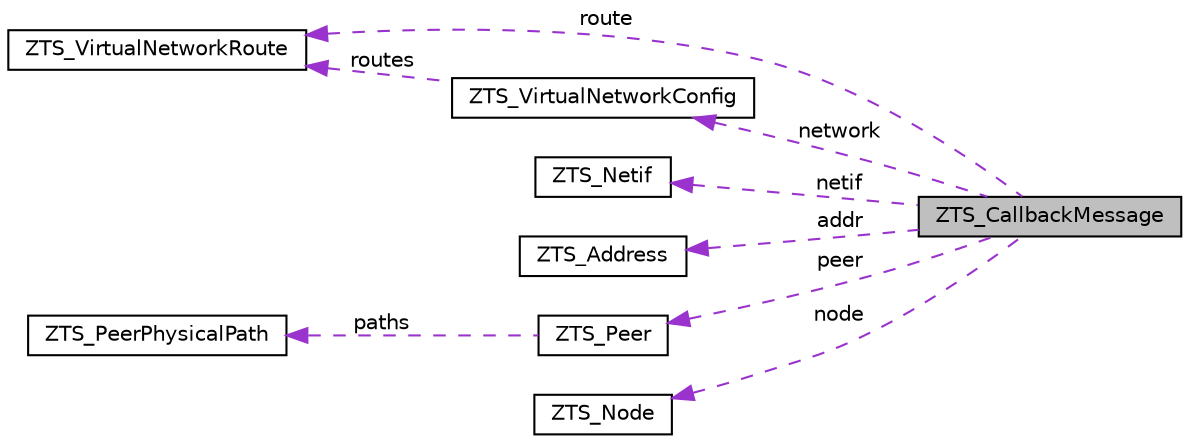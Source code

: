digraph "ZTS_CallbackMessage"
{
 // LATEX_PDF_SIZE
  edge [fontname="Helvetica",fontsize="10",labelfontname="Helvetica",labelfontsize="10"];
  node [fontname="Helvetica",fontsize="10",shape=record];
  rankdir="LR";
  Node1 [label="ZTS_CallbackMessage",height=0.2,width=0.4,color="black", fillcolor="grey75", style="filled", fontcolor="black",tooltip=" "];
  Node2 -> Node1 [dir="back",color="darkorchid3",fontsize="10",style="dashed",label=" network" ,fontname="Helvetica"];
  Node2 [label="ZTS_VirtualNetworkConfig",height=0.2,width=0.4,color="black", fillcolor="white", style="filled",URL="$structZTS__VirtualNetworkConfig.html",tooltip=" "];
  Node3 -> Node2 [dir="back",color="darkorchid3",fontsize="10",style="dashed",label=" routes" ,fontname="Helvetica"];
  Node3 [label="ZTS_VirtualNetworkRoute",height=0.2,width=0.4,color="black", fillcolor="white", style="filled",URL="$structZTS__VirtualNetworkRoute.html",tooltip=" "];
  Node4 -> Node1 [dir="back",color="darkorchid3",fontsize="10",style="dashed",label=" netif" ,fontname="Helvetica"];
  Node4 [label="ZTS_Netif",height=0.2,width=0.4,color="black", fillcolor="white", style="filled",URL="$structZTS__Netif.html",tooltip=" "];
  Node3 -> Node1 [dir="back",color="darkorchid3",fontsize="10",style="dashed",label=" route" ,fontname="Helvetica"];
  Node5 -> Node1 [dir="back",color="darkorchid3",fontsize="10",style="dashed",label=" addr" ,fontname="Helvetica"];
  Node5 [label="ZTS_Address",height=0.2,width=0.4,color="black", fillcolor="white", style="filled",URL="$structZTS__Address.html",tooltip=" "];
  Node6 -> Node1 [dir="back",color="darkorchid3",fontsize="10",style="dashed",label=" peer" ,fontname="Helvetica"];
  Node6 [label="ZTS_Peer",height=0.2,width=0.4,color="black", fillcolor="white", style="filled",URL="$structZTS__Peer.html",tooltip=" "];
  Node7 -> Node6 [dir="back",color="darkorchid3",fontsize="10",style="dashed",label=" paths" ,fontname="Helvetica"];
  Node7 [label="ZTS_PeerPhysicalPath",height=0.2,width=0.4,color="black", fillcolor="white", style="filled",URL="$structZTS__PeerPhysicalPath.html",tooltip=" "];
  Node8 -> Node1 [dir="back",color="darkorchid3",fontsize="10",style="dashed",label=" node" ,fontname="Helvetica"];
  Node8 [label="ZTS_Node",height=0.2,width=0.4,color="black", fillcolor="white", style="filled",URL="$structZTS__Node.html",tooltip=" "];
}
